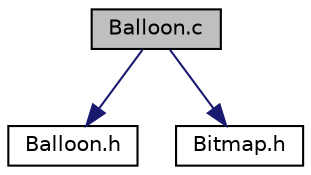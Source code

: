 digraph "Balloon.c"
{
  edge [fontname="Helvetica",fontsize="10",labelfontname="Helvetica",labelfontsize="10"];
  node [fontname="Helvetica",fontsize="10",shape=record];
  Node0 [label="Balloon.c",height=0.2,width=0.4,color="black", fillcolor="grey75", style="filled", fontcolor="black"];
  Node0 -> Node1 [color="midnightblue",fontsize="10",style="solid",fontname="Helvetica"];
  Node1 [label="Balloon.h",height=0.2,width=0.4,color="black", fillcolor="white", style="filled",URL="$_balloon_8h.html"];
  Node0 -> Node2 [color="midnightblue",fontsize="10",style="solid",fontname="Helvetica"];
  Node2 [label="Bitmap.h",height=0.2,width=0.4,color="black", fillcolor="white", style="filled",URL="$_bitmap_8h.html"];
}
